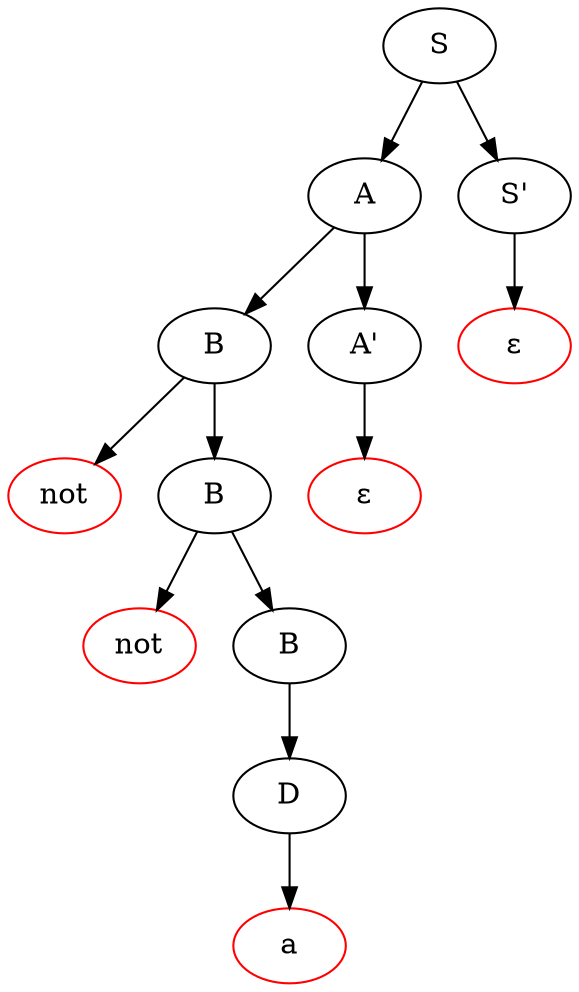 digraph Tree {
0 [label="S"];
1 [label="A"];
2 [label="B"];
3 [label="not", color=red];
4 [label="B"];
5 [label="not", color=red];
6 [label="B"];
7 [label="D"];
8 [label="a", color=red];
7 -> {8};
6 -> {7};
4 -> {5,6};
2 -> {3,4};
9 [label="A'"];
10 [label="ε", color=red];
9 -> {10};
1 -> {2,9};
11 [label="S'"];
12 [label="ε", color=red];
11 -> {12};
0 -> {1,11};
}